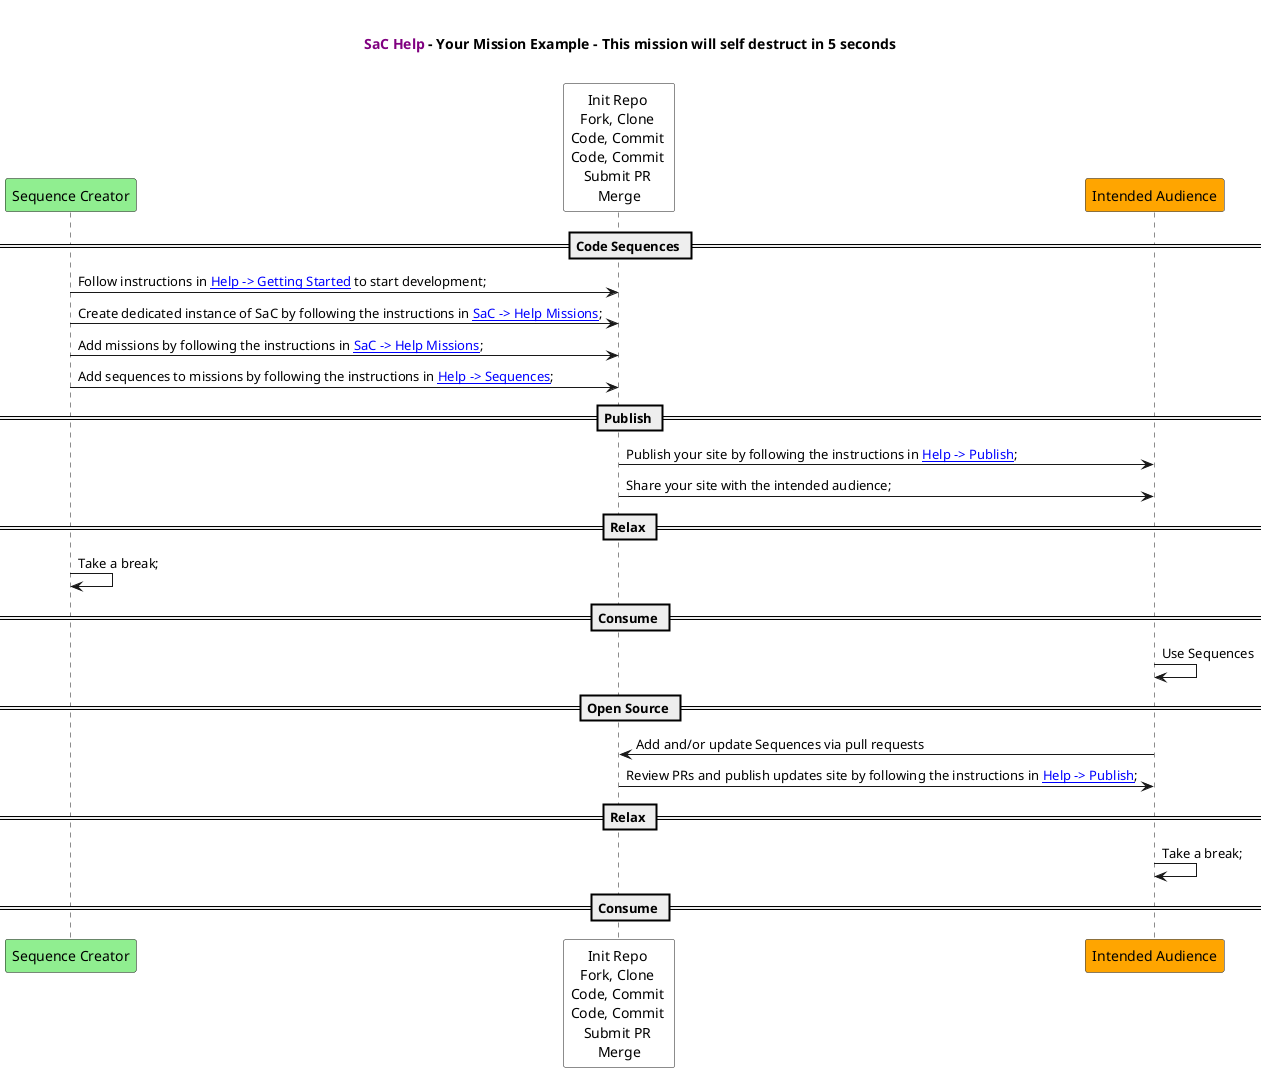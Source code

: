 @startuml

title

  <font color=purple><b>SaC Help</b></font> - Your Mission Example - This mission will self destruct in 5 seconds

end title

participant "Sequence Creator" as Creator #lightGreen
participant "Init Repo \nFork, Clone \nCode, Commit \nCode, Commit \nSubmit PR \nMerge" as Develop #white
participant  "Intended Audience" as Audience #orange

== Code Sequences ==
Creator -> Develop: Follow instructions in [[https://dxc-technology.github.io/Sequences-as-Code/#/sachelp{Right click to open Help in a new window or a new tab} Help -> Getting Started]] to start development;
Creator -> Develop: Create dedicated instance of SaC by following the instructions in [[https://dxc-technology.github.io/Sequences-as-Code/#/sachelp{Right click to open Help in a new window or a new tab} SaC -> Help Missions]];
Creator -> Develop: Add missions by following the instructions in [[https://dxc-technology.github.io/Sequences-as-Code/#/sachelp{Right click to open Help in a new window or a new tab} SaC -> Help Missions]];
Creator -> Develop: Add sequences to missions by following the instructions in [[https://dxc-technology.github.io/Sequences-as-Code/#/sachelp{Right click to open Help in a new window or a new tab} Help -> Sequences]];
== Publish ==
Develop -> Audience: Publish your site by following the instructions in [[https://dxc-technology.github.io/Sequences-as-Code/#/sachelp{Right click to open Help in a new window or a new tab} Help -> Publish]];
Develop -> Audience: Share your site with the intended audience;
== Relax ==
Creator -> Creator: Take a break;
== Consume ==
Audience -> Audience: Use Sequences
== Open Source ==
Audience -> Develop: Add and/or update Sequences via pull requests
Develop -> Audience: Review PRs and publish updates site by following the instructions in [[https://dxc-technology.github.io/Sequences-as-Code/#/sachelp{Right click to open Help in a new window or a new tab} Help -> Publish]];
== Relax ==
Audience -> Audience: Take a break;
== Consume ==
@enduml
